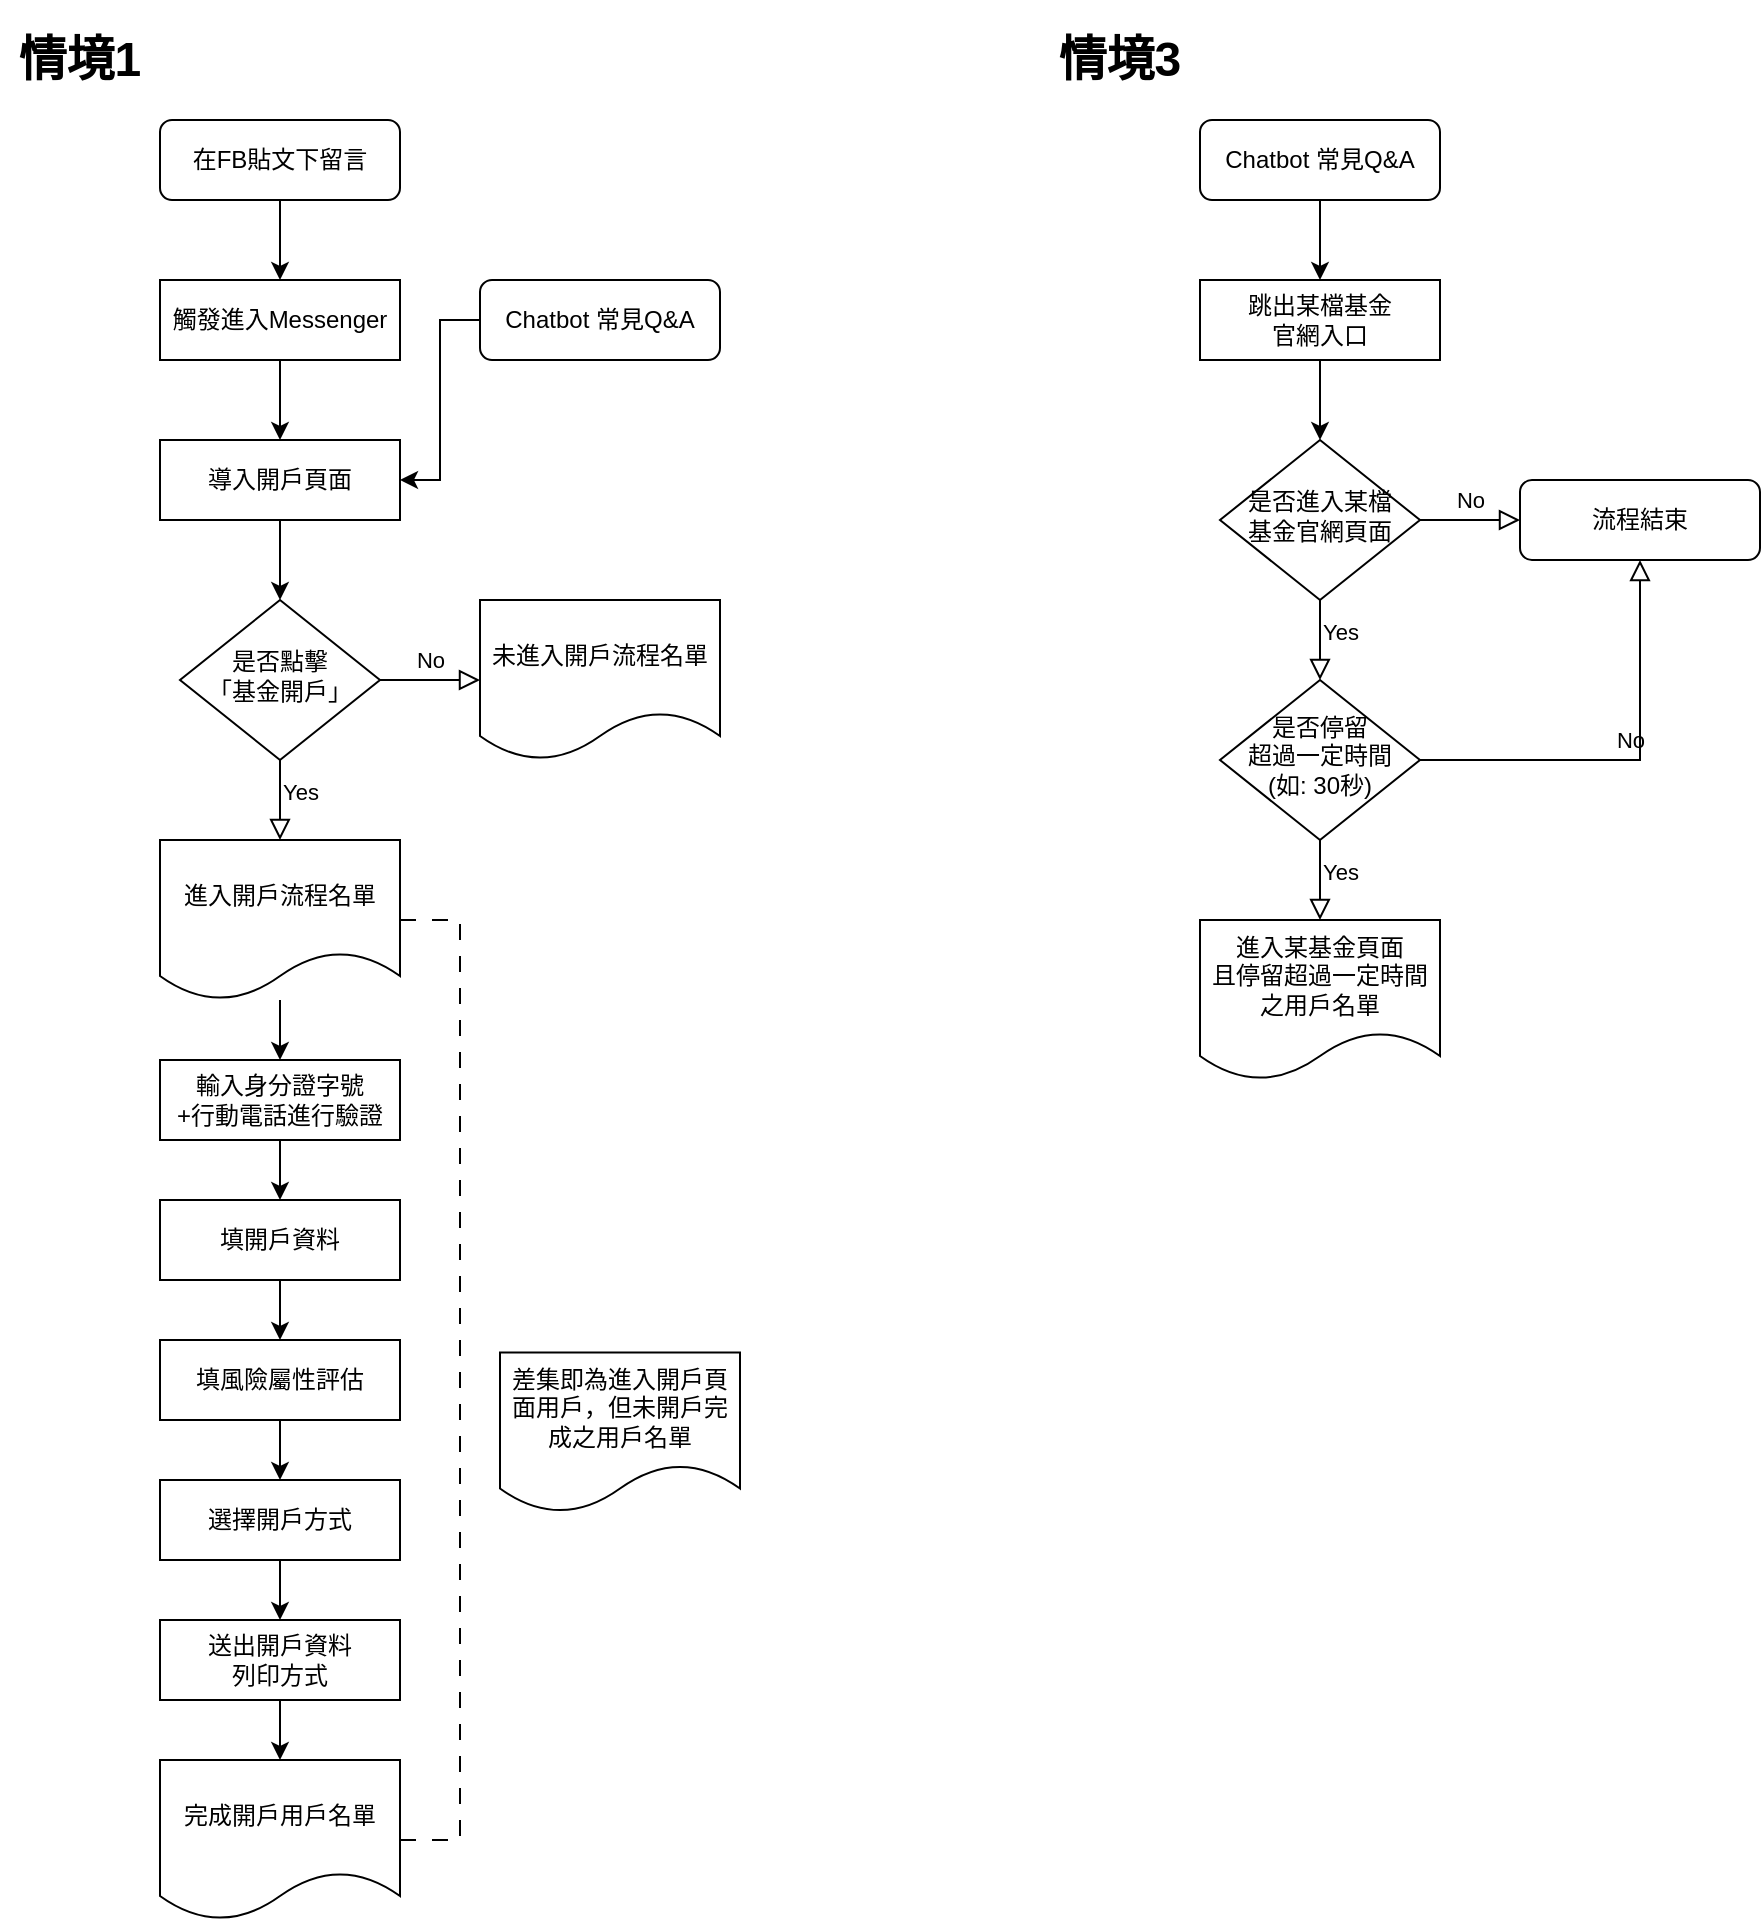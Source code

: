 <mxfile version="20.8.5" type="github">
  <diagram id="C5RBs43oDa-KdzZeNtuy" name="Page-1">
    <mxGraphModel dx="794" dy="430" grid="1" gridSize="10" guides="1" tooltips="1" connect="1" arrows="1" fold="1" page="1" pageScale="1" pageWidth="1654" pageHeight="2336" math="0" shadow="0">
      <root>
        <mxCell id="WIyWlLk6GJQsqaUBKTNV-0" />
        <mxCell id="WIyWlLk6GJQsqaUBKTNV-1" parent="WIyWlLk6GJQsqaUBKTNV-0" />
        <mxCell id="Nn8TXePmvKGlWGgcYUv--5" style="edgeStyle=orthogonalEdgeStyle;rounded=0;orthogonalLoop=1;jettySize=auto;html=1;exitX=0.5;exitY=1;exitDx=0;exitDy=0;entryX=0.5;entryY=0;entryDx=0;entryDy=0;" parent="WIyWlLk6GJQsqaUBKTNV-1" source="WIyWlLk6GJQsqaUBKTNV-3" target="Nn8TXePmvKGlWGgcYUv--2" edge="1">
          <mxGeometry relative="1" as="geometry" />
        </mxCell>
        <mxCell id="WIyWlLk6GJQsqaUBKTNV-3" value="在FB貼文下留言" style="rounded=1;whiteSpace=wrap;html=1;fontSize=12;glass=0;strokeWidth=1;shadow=0;" parent="WIyWlLk6GJQsqaUBKTNV-1" vertex="1">
          <mxGeometry x="160" y="80" width="120" height="40" as="geometry" />
        </mxCell>
        <mxCell id="WIyWlLk6GJQsqaUBKTNV-5" value="No" style="edgeStyle=orthogonalEdgeStyle;rounded=0;html=1;jettySize=auto;orthogonalLoop=1;fontSize=11;endArrow=block;endFill=0;endSize=8;strokeWidth=1;shadow=0;labelBackgroundColor=none;entryX=0;entryY=0.5;entryDx=0;entryDy=0;" parent="WIyWlLk6GJQsqaUBKTNV-1" source="F8rGp5MFDNNluXmm4fas-1" target="F8rGp5MFDNNluXmm4fas-3" edge="1">
          <mxGeometry y="10" relative="1" as="geometry">
            <mxPoint as="offset" />
            <mxPoint x="330" y="360" as="targetPoint" />
          </mxGeometry>
        </mxCell>
        <mxCell id="WIyWlLk6GJQsqaUBKTNV-9" value="Yes" style="edgeStyle=orthogonalEdgeStyle;rounded=0;html=1;jettySize=auto;orthogonalLoop=1;fontSize=11;endArrow=block;endFill=0;endSize=8;strokeWidth=1;shadow=0;labelBackgroundColor=none;exitX=0.5;exitY=1;exitDx=0;exitDy=0;entryX=0.5;entryY=0;entryDx=0;entryDy=0;" parent="WIyWlLk6GJQsqaUBKTNV-1" source="F8rGp5MFDNNluXmm4fas-1" target="F8rGp5MFDNNluXmm4fas-6" edge="1">
          <mxGeometry x="-0.2" y="10" relative="1" as="geometry">
            <mxPoint as="offset" />
          </mxGeometry>
        </mxCell>
        <mxCell id="Nn8TXePmvKGlWGgcYUv--7" style="edgeStyle=orthogonalEdgeStyle;rounded=0;orthogonalLoop=1;jettySize=auto;html=1;exitX=0.5;exitY=1;exitDx=0;exitDy=0;entryX=0.5;entryY=0;entryDx=0;entryDy=0;" parent="WIyWlLk6GJQsqaUBKTNV-1" source="Nn8TXePmvKGlWGgcYUv--2" target="Nn8TXePmvKGlWGgcYUv--6" edge="1">
          <mxGeometry relative="1" as="geometry" />
        </mxCell>
        <mxCell id="Nn8TXePmvKGlWGgcYUv--2" value="觸發進入Messenger" style="rounded=0;whiteSpace=wrap;html=1;" parent="WIyWlLk6GJQsqaUBKTNV-1" vertex="1">
          <mxGeometry x="160" y="160" width="120" height="40" as="geometry" />
        </mxCell>
        <mxCell id="F8rGp5MFDNNluXmm4fas-2" style="edgeStyle=orthogonalEdgeStyle;rounded=0;orthogonalLoop=1;jettySize=auto;html=1;exitX=0.5;exitY=1;exitDx=0;exitDy=0;entryX=0.5;entryY=0;entryDx=0;entryDy=0;" edge="1" parent="WIyWlLk6GJQsqaUBKTNV-1" source="Nn8TXePmvKGlWGgcYUv--6" target="F8rGp5MFDNNluXmm4fas-1">
          <mxGeometry relative="1" as="geometry" />
        </mxCell>
        <mxCell id="Nn8TXePmvKGlWGgcYUv--6" value="導入開戶頁面" style="rounded=0;whiteSpace=wrap;html=1;" parent="WIyWlLk6GJQsqaUBKTNV-1" vertex="1">
          <mxGeometry x="160" y="240" width="120" height="40" as="geometry" />
        </mxCell>
        <mxCell id="F8rGp5MFDNNluXmm4fas-0" value="&lt;h1&gt;情境1&lt;/h1&gt;" style="text;html=1;strokeColor=none;fillColor=none;spacing=5;spacingTop=-20;whiteSpace=wrap;overflow=hidden;rounded=0;align=center;" vertex="1" parent="WIyWlLk6GJQsqaUBKTNV-1">
          <mxGeometry x="80" y="30" width="80" height="40" as="geometry" />
        </mxCell>
        <mxCell id="F8rGp5MFDNNluXmm4fas-1" value="是否點擊&lt;br&gt;「基金開戶」" style="rhombus;whiteSpace=wrap;html=1;shadow=0;fontFamily=Helvetica;fontSize=12;align=center;strokeWidth=1;spacing=6;spacingTop=-4;" vertex="1" parent="WIyWlLk6GJQsqaUBKTNV-1">
          <mxGeometry x="170" y="320" width="100" height="80" as="geometry" />
        </mxCell>
        <mxCell id="F8rGp5MFDNNluXmm4fas-3" value="未進入開戶流程名單" style="shape=document;whiteSpace=wrap;html=1;boundedLbl=1;" vertex="1" parent="WIyWlLk6GJQsqaUBKTNV-1">
          <mxGeometry x="320" y="320" width="120" height="80" as="geometry" />
        </mxCell>
        <mxCell id="F8rGp5MFDNNluXmm4fas-15" style="edgeStyle=orthogonalEdgeStyle;rounded=0;orthogonalLoop=1;jettySize=auto;html=1;entryX=0.5;entryY=0;entryDx=0;entryDy=0;" edge="1" parent="WIyWlLk6GJQsqaUBKTNV-1" source="F8rGp5MFDNNluXmm4fas-6" target="F8rGp5MFDNNluXmm4fas-9">
          <mxGeometry relative="1" as="geometry" />
        </mxCell>
        <mxCell id="F8rGp5MFDNNluXmm4fas-25" style="edgeStyle=orthogonalEdgeStyle;rounded=0;orthogonalLoop=1;jettySize=auto;html=1;entryX=1;entryY=0.5;entryDx=0;entryDy=0;dashed=1;dashPattern=8 8;endArrow=none;endFill=0;" edge="1" parent="WIyWlLk6GJQsqaUBKTNV-1" source="F8rGp5MFDNNluXmm4fas-6" target="F8rGp5MFDNNluXmm4fas-22">
          <mxGeometry relative="1" as="geometry">
            <Array as="points">
              <mxPoint x="310" y="480" />
              <mxPoint x="310" y="940" />
            </Array>
          </mxGeometry>
        </mxCell>
        <mxCell id="F8rGp5MFDNNluXmm4fas-6" value="進入開戶流程名單" style="shape=document;whiteSpace=wrap;html=1;boundedLbl=1;" vertex="1" parent="WIyWlLk6GJQsqaUBKTNV-1">
          <mxGeometry x="160" y="440" width="120" height="80" as="geometry" />
        </mxCell>
        <mxCell id="F8rGp5MFDNNluXmm4fas-8" style="edgeStyle=orthogonalEdgeStyle;rounded=0;orthogonalLoop=1;jettySize=auto;html=1;entryX=1;entryY=0.5;entryDx=0;entryDy=0;" edge="1" parent="WIyWlLk6GJQsqaUBKTNV-1" source="F8rGp5MFDNNluXmm4fas-7" target="Nn8TXePmvKGlWGgcYUv--6">
          <mxGeometry relative="1" as="geometry" />
        </mxCell>
        <mxCell id="F8rGp5MFDNNluXmm4fas-7" value="Chatbot 常見Q&amp;amp;A" style="rounded=1;whiteSpace=wrap;html=1;fontSize=12;glass=0;strokeWidth=1;shadow=0;" vertex="1" parent="WIyWlLk6GJQsqaUBKTNV-1">
          <mxGeometry x="320" y="160" width="120" height="40" as="geometry" />
        </mxCell>
        <mxCell id="F8rGp5MFDNNluXmm4fas-16" style="edgeStyle=orthogonalEdgeStyle;rounded=0;orthogonalLoop=1;jettySize=auto;html=1;exitX=0.5;exitY=1;exitDx=0;exitDy=0;entryX=0.5;entryY=0;entryDx=0;entryDy=0;" edge="1" parent="WIyWlLk6GJQsqaUBKTNV-1" source="F8rGp5MFDNNluXmm4fas-9" target="F8rGp5MFDNNluXmm4fas-10">
          <mxGeometry relative="1" as="geometry" />
        </mxCell>
        <mxCell id="F8rGp5MFDNNluXmm4fas-9" value="輸入身分證字號&lt;br&gt;+行動電話進行驗證" style="rounded=0;whiteSpace=wrap;html=1;" vertex="1" parent="WIyWlLk6GJQsqaUBKTNV-1">
          <mxGeometry x="160" y="550" width="120" height="40" as="geometry" />
        </mxCell>
        <mxCell id="F8rGp5MFDNNluXmm4fas-17" style="edgeStyle=orthogonalEdgeStyle;rounded=0;orthogonalLoop=1;jettySize=auto;html=1;exitX=0.5;exitY=1;exitDx=0;exitDy=0;entryX=0.5;entryY=0;entryDx=0;entryDy=0;" edge="1" parent="WIyWlLk6GJQsqaUBKTNV-1" source="F8rGp5MFDNNluXmm4fas-10" target="F8rGp5MFDNNluXmm4fas-11">
          <mxGeometry relative="1" as="geometry" />
        </mxCell>
        <mxCell id="F8rGp5MFDNNluXmm4fas-10" value="填開戶資料" style="rounded=0;whiteSpace=wrap;html=1;" vertex="1" parent="WIyWlLk6GJQsqaUBKTNV-1">
          <mxGeometry x="160" y="620" width="120" height="40" as="geometry" />
        </mxCell>
        <mxCell id="F8rGp5MFDNNluXmm4fas-19" style="edgeStyle=orthogonalEdgeStyle;rounded=0;orthogonalLoop=1;jettySize=auto;html=1;exitX=0.5;exitY=1;exitDx=0;exitDy=0;" edge="1" parent="WIyWlLk6GJQsqaUBKTNV-1" source="F8rGp5MFDNNluXmm4fas-11" target="F8rGp5MFDNNluXmm4fas-18">
          <mxGeometry relative="1" as="geometry" />
        </mxCell>
        <mxCell id="F8rGp5MFDNNluXmm4fas-11" value="填風險屬性評估" style="rounded=0;whiteSpace=wrap;html=1;" vertex="1" parent="WIyWlLk6GJQsqaUBKTNV-1">
          <mxGeometry x="160" y="690" width="120" height="40" as="geometry" />
        </mxCell>
        <mxCell id="F8rGp5MFDNNluXmm4fas-21" style="edgeStyle=orthogonalEdgeStyle;rounded=0;orthogonalLoop=1;jettySize=auto;html=1;entryX=0.5;entryY=0;entryDx=0;entryDy=0;" edge="1" parent="WIyWlLk6GJQsqaUBKTNV-1" source="F8rGp5MFDNNluXmm4fas-18" target="F8rGp5MFDNNluXmm4fas-20">
          <mxGeometry relative="1" as="geometry">
            <mxPoint x="220" y="820" as="targetPoint" />
          </mxGeometry>
        </mxCell>
        <mxCell id="F8rGp5MFDNNluXmm4fas-18" value="選擇開戶方式" style="rounded=0;whiteSpace=wrap;html=1;" vertex="1" parent="WIyWlLk6GJQsqaUBKTNV-1">
          <mxGeometry x="160" y="760" width="120" height="40" as="geometry" />
        </mxCell>
        <mxCell id="F8rGp5MFDNNluXmm4fas-23" value="" style="edgeStyle=orthogonalEdgeStyle;rounded=0;orthogonalLoop=1;jettySize=auto;html=1;" edge="1" parent="WIyWlLk6GJQsqaUBKTNV-1" source="F8rGp5MFDNNluXmm4fas-20" target="F8rGp5MFDNNluXmm4fas-22">
          <mxGeometry relative="1" as="geometry" />
        </mxCell>
        <mxCell id="F8rGp5MFDNNluXmm4fas-20" value="送出開戶資料&lt;br&gt;列印方式" style="rounded=0;whiteSpace=wrap;html=1;" vertex="1" parent="WIyWlLk6GJQsqaUBKTNV-1">
          <mxGeometry x="160" y="830" width="120" height="40" as="geometry" />
        </mxCell>
        <mxCell id="F8rGp5MFDNNluXmm4fas-22" value="完成開戶用戶名單" style="shape=document;whiteSpace=wrap;html=1;boundedLbl=1;" vertex="1" parent="WIyWlLk6GJQsqaUBKTNV-1">
          <mxGeometry x="160" y="900" width="120" height="80" as="geometry" />
        </mxCell>
        <mxCell id="F8rGp5MFDNNluXmm4fas-27" value="&lt;h1&gt;情境3&lt;/h1&gt;" style="text;html=1;strokeColor=none;fillColor=none;spacing=5;spacingTop=-20;whiteSpace=wrap;overflow=hidden;rounded=0;align=center;" vertex="1" parent="WIyWlLk6GJQsqaUBKTNV-1">
          <mxGeometry x="600" y="30" width="80" height="40" as="geometry" />
        </mxCell>
        <mxCell id="F8rGp5MFDNNluXmm4fas-31" value="" style="edgeStyle=orthogonalEdgeStyle;rounded=0;orthogonalLoop=1;jettySize=auto;html=1;endArrow=classic;endFill=1;startArrow=none;startFill=0;" edge="1" parent="WIyWlLk6GJQsqaUBKTNV-1" source="F8rGp5MFDNNluXmm4fas-29">
          <mxGeometry relative="1" as="geometry">
            <mxPoint x="740" y="160" as="targetPoint" />
          </mxGeometry>
        </mxCell>
        <mxCell id="F8rGp5MFDNNluXmm4fas-29" value="Chatbot 常見Q&amp;amp;A" style="rounded=1;whiteSpace=wrap;html=1;fontSize=12;glass=0;strokeWidth=1;shadow=0;" vertex="1" parent="WIyWlLk6GJQsqaUBKTNV-1">
          <mxGeometry x="680" y="80" width="120" height="40" as="geometry" />
        </mxCell>
        <mxCell id="F8rGp5MFDNNluXmm4fas-34" value="" style="edgeStyle=orthogonalEdgeStyle;rounded=0;orthogonalLoop=1;jettySize=auto;html=1;startArrow=none;startFill=0;endArrow=classic;endFill=1;" edge="1" parent="WIyWlLk6GJQsqaUBKTNV-1" source="F8rGp5MFDNNluXmm4fas-32" target="F8rGp5MFDNNluXmm4fas-33">
          <mxGeometry relative="1" as="geometry" />
        </mxCell>
        <mxCell id="F8rGp5MFDNNluXmm4fas-32" value="跳出某檔基金&lt;br&gt;官網入口" style="rounded=0;whiteSpace=wrap;html=1;" vertex="1" parent="WIyWlLk6GJQsqaUBKTNV-1">
          <mxGeometry x="680" y="160" width="120" height="40" as="geometry" />
        </mxCell>
        <mxCell id="F8rGp5MFDNNluXmm4fas-33" value="是否進入某檔&lt;br&gt;基金官網頁面" style="rhombus;whiteSpace=wrap;html=1;shadow=0;fontFamily=Helvetica;fontSize=12;align=center;strokeWidth=1;spacing=6;spacingTop=-4;" vertex="1" parent="WIyWlLk6GJQsqaUBKTNV-1">
          <mxGeometry x="690" y="240" width="100" height="80" as="geometry" />
        </mxCell>
        <mxCell id="F8rGp5MFDNNluXmm4fas-35" value="是否停留&lt;br&gt;超過一定時間&lt;br&gt;(如: 30秒)" style="rhombus;whiteSpace=wrap;html=1;shadow=0;fontFamily=Helvetica;fontSize=12;align=center;strokeWidth=1;spacing=6;spacingTop=-4;" vertex="1" parent="WIyWlLk6GJQsqaUBKTNV-1">
          <mxGeometry x="690" y="360" width="100" height="80" as="geometry" />
        </mxCell>
        <mxCell id="F8rGp5MFDNNluXmm4fas-37" value="Yes" style="edgeStyle=orthogonalEdgeStyle;rounded=0;html=1;jettySize=auto;orthogonalLoop=1;fontSize=11;endArrow=block;endFill=0;endSize=8;strokeWidth=1;shadow=0;labelBackgroundColor=none;exitX=0.5;exitY=1;exitDx=0;exitDy=0;" edge="1" parent="WIyWlLk6GJQsqaUBKTNV-1" source="F8rGp5MFDNNluXmm4fas-33">
          <mxGeometry x="-0.2" y="10" relative="1" as="geometry">
            <mxPoint as="offset" />
            <mxPoint x="330" y="410" as="sourcePoint" />
            <mxPoint x="740" y="360" as="targetPoint" />
          </mxGeometry>
        </mxCell>
        <mxCell id="F8rGp5MFDNNluXmm4fas-38" value="No" style="edgeStyle=orthogonalEdgeStyle;rounded=0;html=1;jettySize=auto;orthogonalLoop=1;fontSize=11;endArrow=block;endFill=0;endSize=8;strokeWidth=1;shadow=0;labelBackgroundColor=none;exitX=1;exitY=0.5;exitDx=0;exitDy=0;entryX=0;entryY=0.5;entryDx=0;entryDy=0;" edge="1" parent="WIyWlLk6GJQsqaUBKTNV-1" source="F8rGp5MFDNNluXmm4fas-33" target="F8rGp5MFDNNluXmm4fas-39">
          <mxGeometry y="10" relative="1" as="geometry">
            <mxPoint as="offset" />
            <mxPoint x="380" y="370" as="sourcePoint" />
            <mxPoint x="820" y="330" as="targetPoint" />
          </mxGeometry>
        </mxCell>
        <mxCell id="F8rGp5MFDNNluXmm4fas-39" value="流程結束" style="rounded=1;whiteSpace=wrap;html=1;fontSize=12;glass=0;strokeWidth=1;shadow=0;" vertex="1" parent="WIyWlLk6GJQsqaUBKTNV-1">
          <mxGeometry x="840" y="260" width="120" height="40" as="geometry" />
        </mxCell>
        <mxCell id="F8rGp5MFDNNluXmm4fas-41" value="Yes" style="edgeStyle=orthogonalEdgeStyle;rounded=0;html=1;jettySize=auto;orthogonalLoop=1;fontSize=11;endArrow=block;endFill=0;endSize=8;strokeWidth=1;shadow=0;labelBackgroundColor=none;exitX=0.5;exitY=1;exitDx=0;exitDy=0;entryX=0.5;entryY=0;entryDx=0;entryDy=0;" edge="1" parent="WIyWlLk6GJQsqaUBKTNV-1" source="F8rGp5MFDNNluXmm4fas-35" target="F8rGp5MFDNNluXmm4fas-43">
          <mxGeometry x="-0.2" y="10" relative="1" as="geometry">
            <mxPoint as="offset" />
            <mxPoint x="750" y="330" as="sourcePoint" />
            <mxPoint x="740" y="500" as="targetPoint" />
          </mxGeometry>
        </mxCell>
        <mxCell id="F8rGp5MFDNNluXmm4fas-42" value="No" style="edgeStyle=orthogonalEdgeStyle;rounded=0;html=1;jettySize=auto;orthogonalLoop=1;fontSize=11;endArrow=block;endFill=0;endSize=8;strokeWidth=1;shadow=0;labelBackgroundColor=none;entryX=0.5;entryY=1;entryDx=0;entryDy=0;" edge="1" parent="WIyWlLk6GJQsqaUBKTNV-1" source="F8rGp5MFDNNluXmm4fas-35" target="F8rGp5MFDNNluXmm4fas-39">
          <mxGeometry y="10" relative="1" as="geometry">
            <mxPoint as="offset" />
            <mxPoint x="800" y="290" as="sourcePoint" />
            <mxPoint x="930" y="330" as="targetPoint" />
          </mxGeometry>
        </mxCell>
        <mxCell id="F8rGp5MFDNNluXmm4fas-43" value="進入某基金頁面&lt;br&gt;且停留超過一定時間&lt;br&gt;之用戶名單" style="shape=document;whiteSpace=wrap;html=1;boundedLbl=1;" vertex="1" parent="WIyWlLk6GJQsqaUBKTNV-1">
          <mxGeometry x="680" y="480" width="120" height="80" as="geometry" />
        </mxCell>
        <mxCell id="F8rGp5MFDNNluXmm4fas-45" value="差集即為進入開戶頁面用戶，但未開戶完成之用戶名單" style="shape=document;whiteSpace=wrap;html=1;boundedLbl=1;" vertex="1" parent="WIyWlLk6GJQsqaUBKTNV-1">
          <mxGeometry x="330" y="696.25" width="120" height="80" as="geometry" />
        </mxCell>
      </root>
    </mxGraphModel>
  </diagram>
</mxfile>
